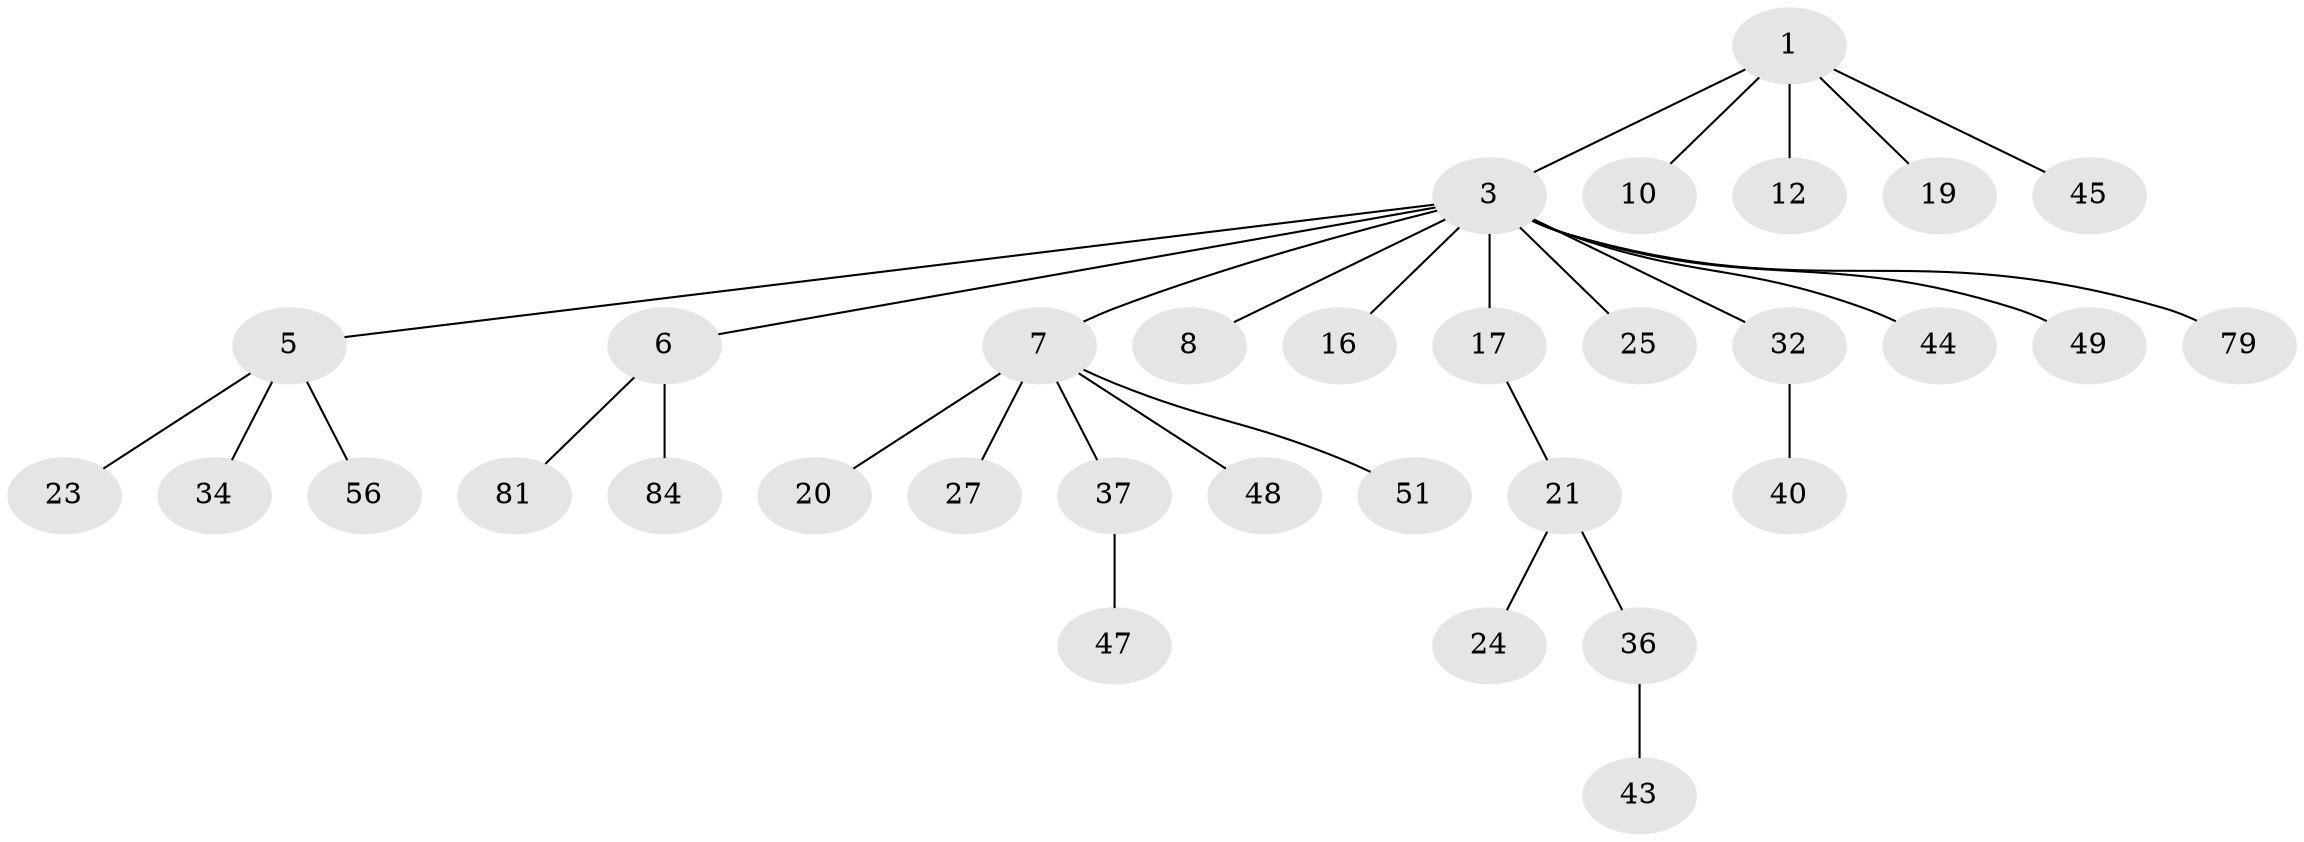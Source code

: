 // original degree distribution, {3: 0.14285714285714285, 5: 0.011904761904761904, 7: 0.011904761904761904, 9: 0.011904761904761904, 4: 0.07142857142857142, 2: 0.20238095238095238, 1: 0.5357142857142857, 6: 0.011904761904761904}
// Generated by graph-tools (version 1.1) at 2025/19/03/04/25 18:19:20]
// undirected, 33 vertices, 32 edges
graph export_dot {
graph [start="1"]
  node [color=gray90,style=filled];
  1 [super="+2+18+11"];
  3 [super="+4+26+29+30+41"];
  5;
  6;
  7 [super="+13+14+9"];
  8 [super="+61"];
  10;
  12 [super="+57+58+33"];
  16 [super="+74+22"];
  17;
  19;
  20;
  21;
  23 [super="+69+54"];
  24;
  25 [super="+46+35"];
  27 [super="+38"];
  32;
  34 [super="+72+83+67"];
  36 [super="+76"];
  37;
  40;
  43;
  44 [super="+66+80+60"];
  45;
  47 [super="+63+75"];
  48 [super="+82"];
  49 [super="+77"];
  51 [super="+71"];
  56;
  79;
  81;
  84;
  1 -- 3;
  1 -- 10;
  1 -- 12;
  1 -- 45;
  1 -- 19;
  3 -- 6;
  3 -- 5;
  3 -- 7;
  3 -- 8;
  3 -- 79;
  3 -- 16;
  3 -- 17;
  3 -- 49;
  3 -- 25;
  3 -- 44;
  3 -- 32;
  5 -- 23;
  5 -- 34;
  5 -- 56;
  6 -- 81;
  6 -- 84;
  7 -- 27;
  7 -- 51;
  7 -- 20;
  7 -- 48;
  7 -- 37;
  17 -- 21;
  21 -- 24;
  21 -- 36;
  32 -- 40;
  36 -- 43;
  37 -- 47;
}
